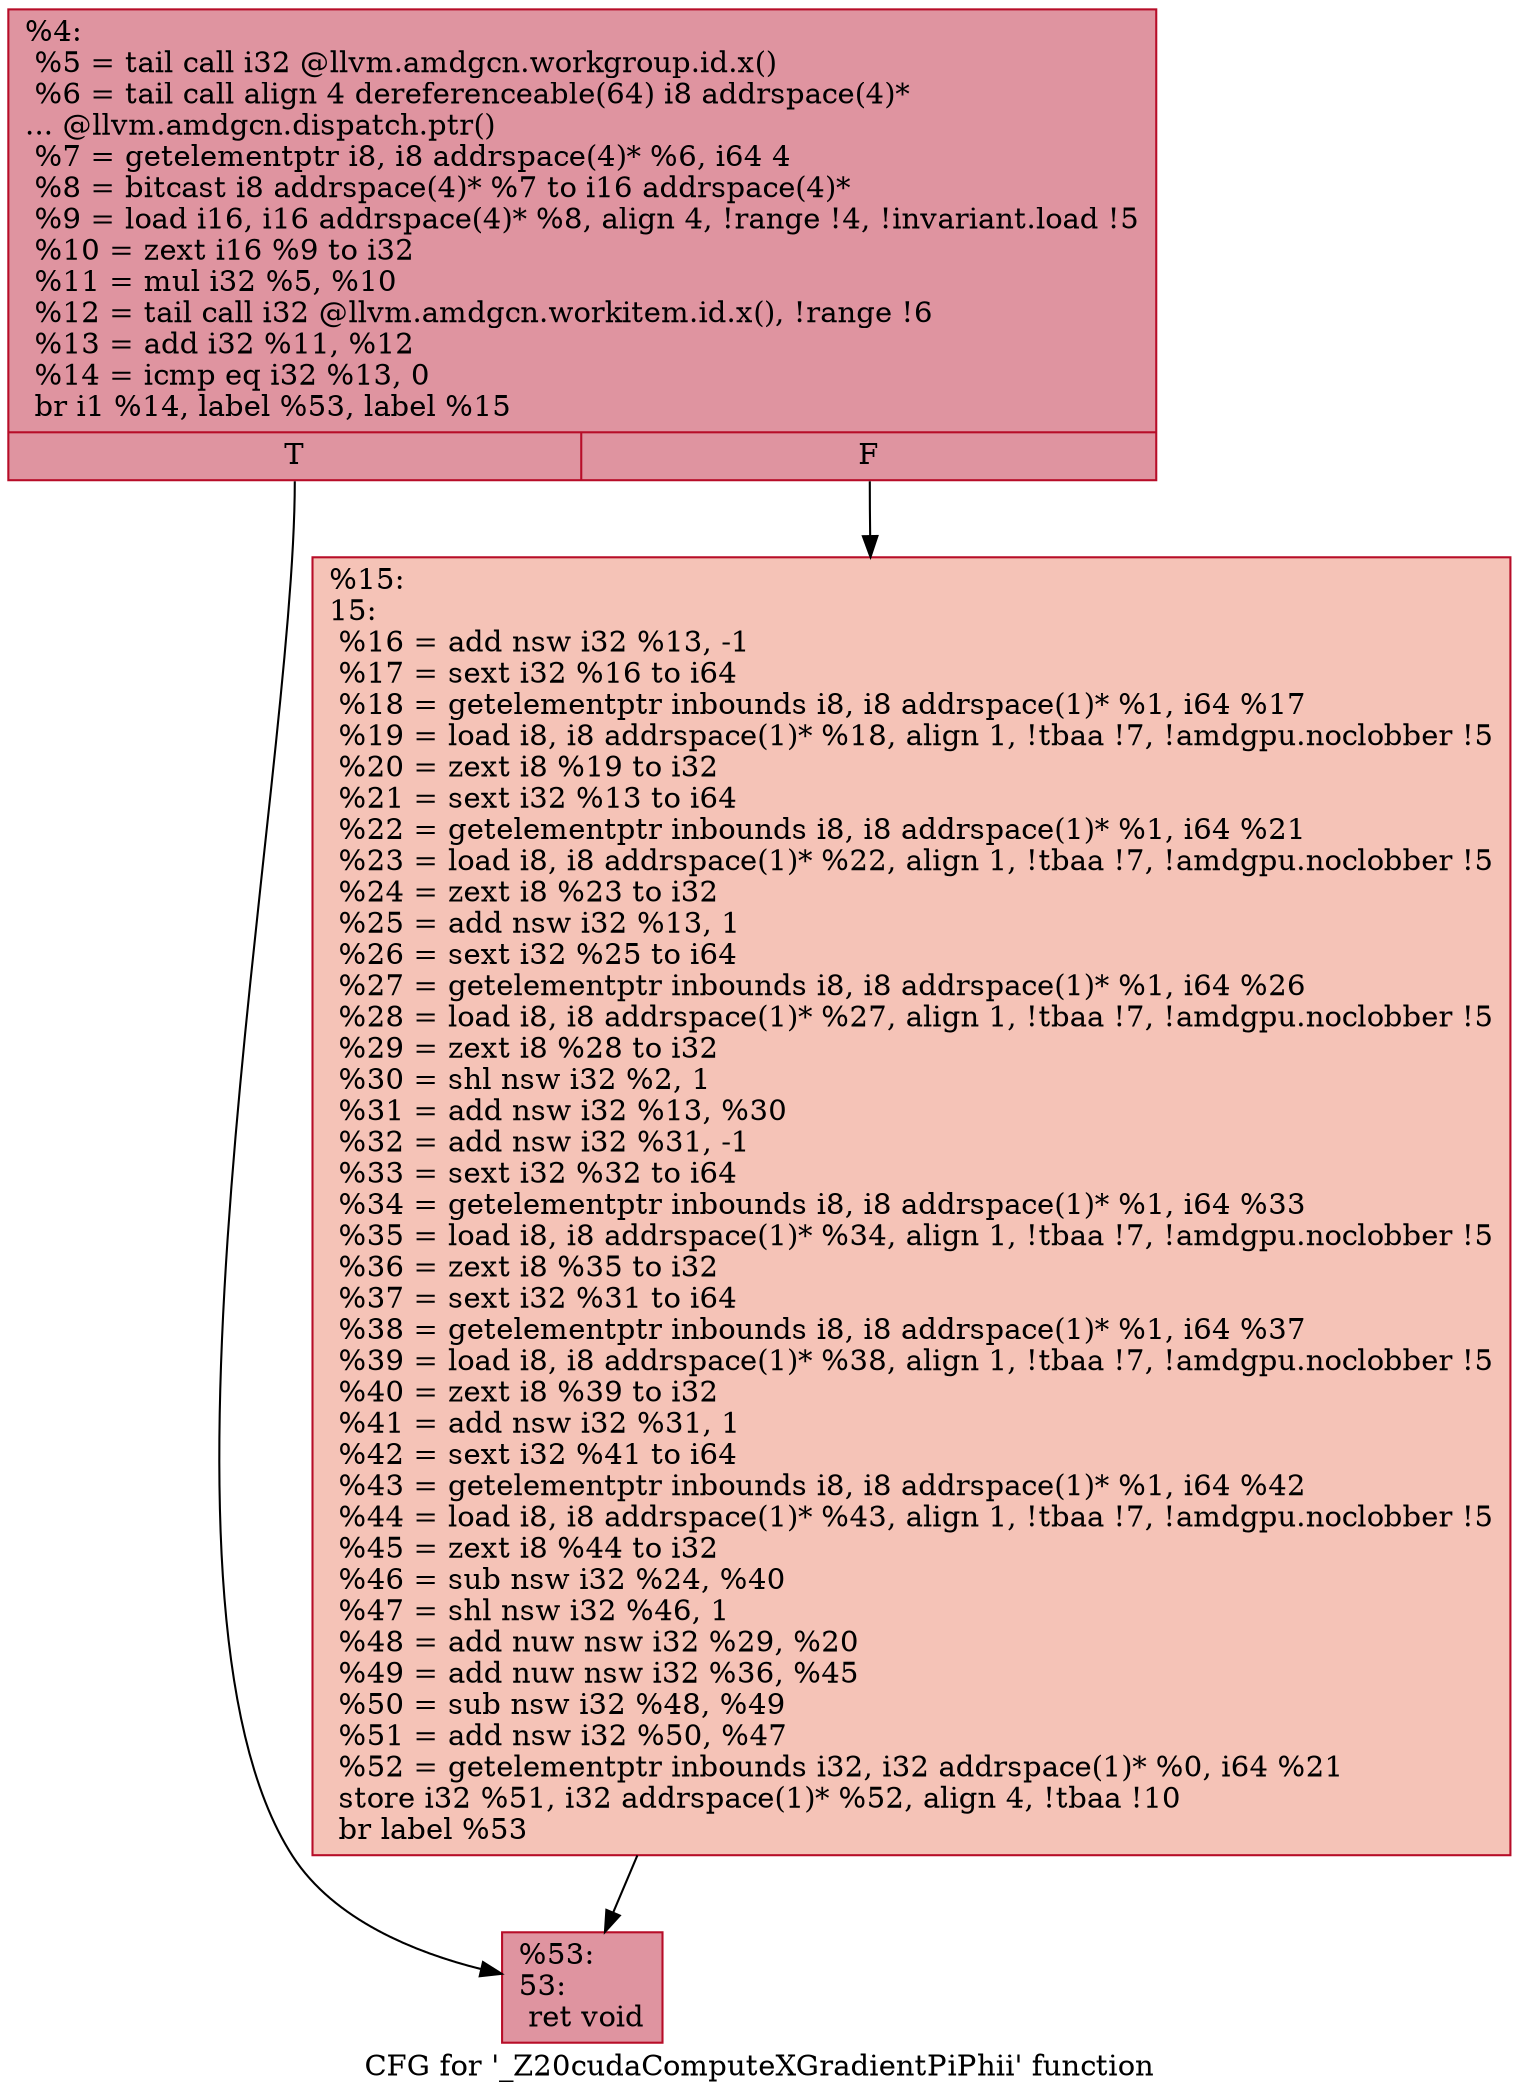 digraph "CFG for '_Z20cudaComputeXGradientPiPhii' function" {
	label="CFG for '_Z20cudaComputeXGradientPiPhii' function";

	Node0x4b4a590 [shape=record,color="#b70d28ff", style=filled, fillcolor="#b70d2870",label="{%4:\l  %5 = tail call i32 @llvm.amdgcn.workgroup.id.x()\l  %6 = tail call align 4 dereferenceable(64) i8 addrspace(4)*\l... @llvm.amdgcn.dispatch.ptr()\l  %7 = getelementptr i8, i8 addrspace(4)* %6, i64 4\l  %8 = bitcast i8 addrspace(4)* %7 to i16 addrspace(4)*\l  %9 = load i16, i16 addrspace(4)* %8, align 4, !range !4, !invariant.load !5\l  %10 = zext i16 %9 to i32\l  %11 = mul i32 %5, %10\l  %12 = tail call i32 @llvm.amdgcn.workitem.id.x(), !range !6\l  %13 = add i32 %11, %12\l  %14 = icmp eq i32 %13, 0\l  br i1 %14, label %53, label %15\l|{<s0>T|<s1>F}}"];
	Node0x4b4a590:s0 -> Node0x4b4c4a0;
	Node0x4b4a590:s1 -> Node0x4b4c530;
	Node0x4b4c530 [shape=record,color="#b70d28ff", style=filled, fillcolor="#e8765c70",label="{%15:\l15:                                               \l  %16 = add nsw i32 %13, -1\l  %17 = sext i32 %16 to i64\l  %18 = getelementptr inbounds i8, i8 addrspace(1)* %1, i64 %17\l  %19 = load i8, i8 addrspace(1)* %18, align 1, !tbaa !7, !amdgpu.noclobber !5\l  %20 = zext i8 %19 to i32\l  %21 = sext i32 %13 to i64\l  %22 = getelementptr inbounds i8, i8 addrspace(1)* %1, i64 %21\l  %23 = load i8, i8 addrspace(1)* %22, align 1, !tbaa !7, !amdgpu.noclobber !5\l  %24 = zext i8 %23 to i32\l  %25 = add nsw i32 %13, 1\l  %26 = sext i32 %25 to i64\l  %27 = getelementptr inbounds i8, i8 addrspace(1)* %1, i64 %26\l  %28 = load i8, i8 addrspace(1)* %27, align 1, !tbaa !7, !amdgpu.noclobber !5\l  %29 = zext i8 %28 to i32\l  %30 = shl nsw i32 %2, 1\l  %31 = add nsw i32 %13, %30\l  %32 = add nsw i32 %31, -1\l  %33 = sext i32 %32 to i64\l  %34 = getelementptr inbounds i8, i8 addrspace(1)* %1, i64 %33\l  %35 = load i8, i8 addrspace(1)* %34, align 1, !tbaa !7, !amdgpu.noclobber !5\l  %36 = zext i8 %35 to i32\l  %37 = sext i32 %31 to i64\l  %38 = getelementptr inbounds i8, i8 addrspace(1)* %1, i64 %37\l  %39 = load i8, i8 addrspace(1)* %38, align 1, !tbaa !7, !amdgpu.noclobber !5\l  %40 = zext i8 %39 to i32\l  %41 = add nsw i32 %31, 1\l  %42 = sext i32 %41 to i64\l  %43 = getelementptr inbounds i8, i8 addrspace(1)* %1, i64 %42\l  %44 = load i8, i8 addrspace(1)* %43, align 1, !tbaa !7, !amdgpu.noclobber !5\l  %45 = zext i8 %44 to i32\l  %46 = sub nsw i32 %24, %40\l  %47 = shl nsw i32 %46, 1\l  %48 = add nuw nsw i32 %29, %20\l  %49 = add nuw nsw i32 %36, %45\l  %50 = sub nsw i32 %48, %49\l  %51 = add nsw i32 %50, %47\l  %52 = getelementptr inbounds i32, i32 addrspace(1)* %0, i64 %21\l  store i32 %51, i32 addrspace(1)* %52, align 4, !tbaa !10\l  br label %53\l}"];
	Node0x4b4c530 -> Node0x4b4c4a0;
	Node0x4b4c4a0 [shape=record,color="#b70d28ff", style=filled, fillcolor="#b70d2870",label="{%53:\l53:                                               \l  ret void\l}"];
}
